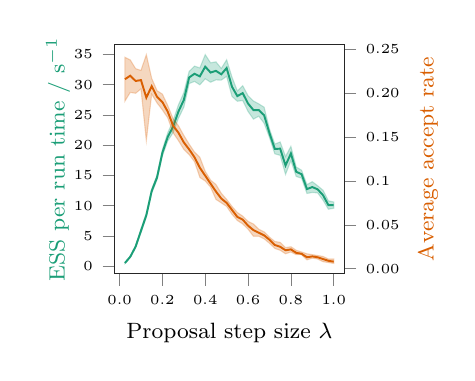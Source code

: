 % This file was created by matplotlib2tikz v0.6.11.
\pgfplotsset{scaled y ticks=false}

\begin{tikzpicture}

\definecolor{color1}{rgb}{0.851,0.373,0.008}
\definecolor{color0}{rgb}{0.106,0.62,0.467}

\begin{axis}[
  xlabel={\footnotesize Proposal step size $\lambda$},
  ylabel={\footnotesize\color{color0} ESS per run time / $\textrm{s}^{-1}$},
  y label style={at={(axis description cs:-0.15,.5)},rotate=0,anchor=south},
  width=45mm,
  height=45mm,
  xmin=-0.024, xmax=1.049,
  ymin=-1.305, ymax=36.714,
  xtick={-0.2,0,0.2,0.4,0.6,0.8,1,1.2},
  xticklabels={,0.0,0.2,0.4,0.6,0.8,1.0,},
  ytick={-5,0,5,10,15,20,25,30,35,40},
  yticklabels={,0,5,10,15,20,25,30,35,40},
  tick align=outside,
  tick pos=left,
  x grid style={white!80.0!black},
  y grid style={white!80.0!black},
  axis line style={lightgray!20.0!black},
  every tick label/.append style={font=\tiny},
]
\path [draw=color0, fill=color0, opacity=0.25] (axis cs:0.025,0.575)
--(axis cs:0.025,0.423)
--(axis cs:0.05,1.432)
--(axis cs:0.075,3.052)
--(axis cs:0.1,5.539)
--(axis cs:0.125,8.1)
--(axis cs:0.15,12.078)
--(axis cs:0.175,14.275)
--(axis cs:0.2,18.216)
--(axis cs:0.225,20.697)
--(axis cs:0.25,22.064)
--(axis cs:0.275,24.47)
--(axis cs:0.3,26.254)
--(axis cs:0.325,30.194)
--(axis cs:0.35,30.547)
--(axis cs:0.375,29.985)
--(axis cs:0.4,30.985)
--(axis cs:0.425,30.414)
--(axis cs:0.45,30.8)
--(axis cs:0.475,30.756)
--(axis cs:0.5,31.39)
--(axis cs:0.525,28.067)
--(axis cs:0.55,27.265)
--(axis cs:0.575,27.39)
--(axis cs:0.6,25.581)
--(axis cs:0.625,24.307)
--(axis cs:0.65,24.787)
--(axis cs:0.675,23.621)
--(axis cs:0.7,21.277)
--(axis cs:0.725,18.567)
--(axis cs:0.75,18.318)
--(axis cs:0.775,15.156)
--(axis cs:0.8,17.441)
--(axis cs:0.825,14.817)
--(axis cs:0.85,14.537)
--(axis cs:0.875,12.006)
--(axis cs:0.9,12.178)
--(axis cs:0.925,12.096)
--(axis cs:0.95,10.907)
--(axis cs:0.975,9.404)
--(axis cs:1,9.56)
--(axis cs:1,10.602)
--(axis cs:1,10.602)
--(axis cs:0.975,10.784)
--(axis cs:0.95,12.549)
--(axis cs:0.925,13.284)
--(axis cs:0.9,13.96)
--(axis cs:0.875,13.465)
--(axis cs:0.85,15.856)
--(axis cs:0.825,16.377)
--(axis cs:0.8,19.803)
--(axis cs:0.775,18.128)
--(axis cs:0.75,20.528)
--(axis cs:0.725,20.176)
--(axis cs:0.7,22.687)
--(axis cs:0.675,26.282)
--(axis cs:0.65,26.831)
--(axis cs:0.625,27.316)
--(axis cs:0.6,28.19)
--(axis cs:0.575,29.838)
--(axis cs:0.55,28.965)
--(axis cs:0.525,31.256)
--(axis cs:0.5,34.127)
--(axis cs:0.475,32.697)
--(axis cs:0.45,33.787)
--(axis cs:0.425,33.616)
--(axis cs:0.4,34.986)
--(axis cs:0.375,32.776)
--(axis cs:0.35,33.076)
--(axis cs:0.325,32.212)
--(axis cs:0.3,28.678)
--(axis cs:0.275,26.669)
--(axis cs:0.25,24.05)
--(axis cs:0.225,22.046)
--(axis cs:0.2,19.273)
--(axis cs:0.175,15.049)
--(axis cs:0.15,12.726)
--(axis cs:0.125,8.725)
--(axis cs:0.1,6.126)
--(axis cs:0.075,3.388)
--(axis cs:0.05,1.636)
--(axis cs:0.025,0.575)
--cycle;

\addplot [line width=0.7pt, color0, forget plot]
table {%
0.025 0.499
0.05 1.534
0.075 3.22
0.1 5.832
0.125 8.413
0.15 12.402
0.175 14.662
0.2 18.745
0.225 21.371
0.25 23.057
0.275 25.569
0.3 27.466
0.325 31.203
0.35 31.812
0.375 31.381
0.4 32.985
0.425 32.015
0.45 32.293
0.475 31.727
0.5 32.758
0.525 29.661
0.55 28.115
0.575 28.614
0.6 26.885
0.625 25.811
0.65 25.809
0.675 24.952
0.7 21.982
0.725 19.371
0.75 19.423
0.775 16.642
0.8 18.622
0.825 15.597
0.85 15.197
0.875 12.735
0.9 13.069
0.925 12.69
0.95 11.728
0.975 10.094
1 10.081
};
\end{axis}

\begin{axis}[
  ylabel={\footnotesize\color{color1} Average accept rate},
  axis y line*=right,
  axis x line=none,
  y label style={at={(axis description cs:1.45,.5)},rotate=0,anchor=south},
  width=45mm,
  height=45mm,
  xmin=-0.024, xmax=1.049,
  ymin=-0.006, ymax=0.256,
  ytick={-0.05,0,0.05,0.1,0.15,0.20,0.25},
  yticklabels={,0.00,0.05,0.1,0.15,0.20,0.25},
  tick align=outside,
  tick pos=right,
  x grid style={white!80.0!black},
  y grid style={white!80.0!black},
  axis line style={lightgray!20.0!black},
  every tick label/.append style={font=\tiny},
]
\path [draw=color1, fill=color1, opacity=0.25] (axis cs:0.025,0.241)
--(axis cs:0.025,0.191)
--(axis cs:0.05,0.201)
--(axis cs:0.075,0.2)
--(axis cs:0.1,0.205)
--(axis cs:0.125,0.146)
--(axis cs:0.15,0.199)
--(axis cs:0.175,0.189)
--(axis cs:0.2,0.181)
--(axis cs:0.225,0.172)
--(axis cs:0.25,0.155)
--(axis cs:0.275,0.146)
--(axis cs:0.3,0.136)
--(axis cs:0.325,0.13)
--(axis cs:0.35,0.122)
--(axis cs:0.375,0.104)
--(axis cs:0.4,0.1)
--(axis cs:0.425,0.093)
--(axis cs:0.45,0.079)
--(axis cs:0.475,0.075)
--(axis cs:0.5,0.071)
--(axis cs:0.525,0.062)
--(axis cs:0.55,0.055)
--(axis cs:0.575,0.051)
--(axis cs:0.6,0.045)
--(axis cs:0.625,0.037)
--(axis cs:0.65,0.037)
--(axis cs:0.675,0.034)
--(axis cs:0.7,0.029)
--(axis cs:0.725,0.023)
--(axis cs:0.75,0.021)
--(axis cs:0.775,0.017)
--(axis cs:0.8,0.019)
--(axis cs:0.825,0.016)
--(axis cs:0.85,0.016)
--(axis cs:0.875,0.01)
--(axis cs:0.9,0.012)
--(axis cs:0.925,0.011)
--(axis cs:0.95,0.008)
--(axis cs:0.975,0.007)
--(axis cs:1,0.006)
--(axis cs:1,0.011)
--(axis cs:1,0.011)
--(axis cs:0.975,0.011)
--(axis cs:0.95,0.014)
--(axis cs:0.925,0.015)
--(axis cs:0.9,0.016)
--(axis cs:0.875,0.017)
--(axis cs:0.85,0.019)
--(axis cs:0.825,0.021)
--(axis cs:0.8,0.025)
--(axis cs:0.775,0.024)
--(axis cs:0.75,0.03)
--(axis cs:0.725,0.031)
--(axis cs:0.7,0.036)
--(axis cs:0.675,0.042)
--(axis cs:0.65,0.045)
--(axis cs:0.625,0.051)
--(axis cs:0.6,0.054)
--(axis cs:0.575,0.06)
--(axis cs:0.55,0.064)
--(axis cs:0.525,0.071)
--(axis cs:0.5,0.079)
--(axis cs:0.475,0.086)
--(axis cs:0.45,0.096)
--(axis cs:0.425,0.101)
--(axis cs:0.4,0.111)
--(axis cs:0.375,0.127)
--(axis cs:0.35,0.133)
--(axis cs:0.325,0.142)
--(axis cs:0.3,0.152)
--(axis cs:0.275,0.163)
--(axis cs:0.25,0.171)
--(axis cs:0.225,0.186)
--(axis cs:0.2,0.199)
--(axis cs:0.175,0.203)
--(axis cs:0.15,0.217)
--(axis cs:0.125,0.244)
--(axis cs:0.1,0.226)
--(axis cs:0.075,0.228)
--(axis cs:0.05,0.238)
--(axis cs:0.025,0.241)
--cycle;

\addplot [line width=0.7pt, color1, forget plot]
table {%
0.025 0.216
0.05 0.22
0.075 0.214
0.1 0.215
0.125 0.195
0.15 0.208
0.175 0.196
0.2 0.19
0.225 0.179
0.25 0.163
0.275 0.155
0.3 0.144
0.325 0.136
0.35 0.127
0.375 0.115
0.4 0.106
0.425 0.097
0.45 0.088
0.475 0.08
0.5 0.075
0.525 0.067
0.55 0.059
0.575 0.056
0.6 0.049
0.625 0.044
0.65 0.041
0.675 0.038
0.7 0.033
0.725 0.027
0.75 0.025
0.775 0.021
0.8 0.022
0.825 0.018
0.85 0.017
0.875 0.013
0.9 0.014
0.925 0.013
0.95 0.011
0.975 0.009
1 0.008
};
\end{axis}

\end{tikzpicture}
